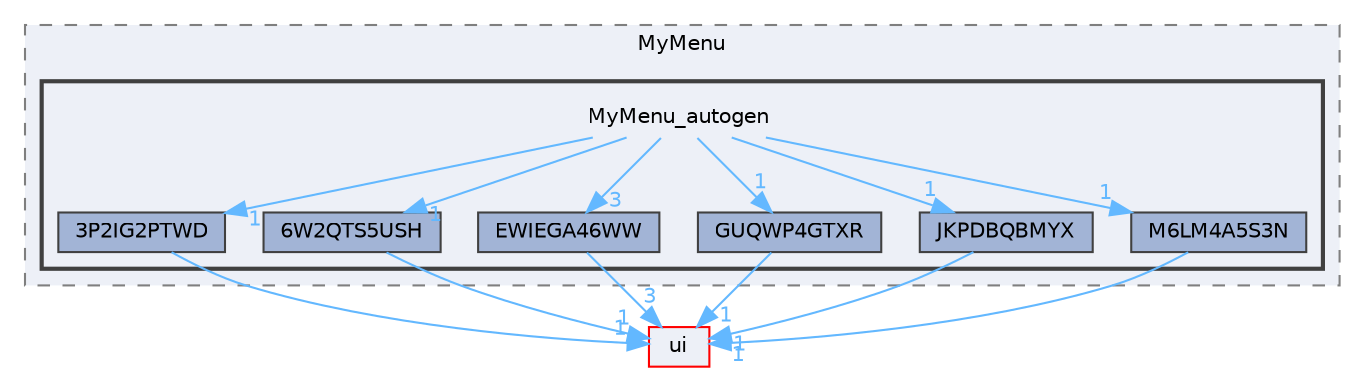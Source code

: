 digraph "MyMenu_autogen"
{
 // LATEX_PDF_SIZE
  bgcolor="transparent";
  edge [fontname=Helvetica,fontsize=10,labelfontname=Helvetica,labelfontsize=10];
  node [fontname=Helvetica,fontsize=10,shape=box,height=0.2,width=0.4];
  compound=true
  subgraph clusterdir_d3d35a5677f8c5a0b1fd213547f9a15a {
    graph [ bgcolor="#edf0f7", pencolor="grey50", label="MyMenu", fontname=Helvetica,fontsize=10 style="filled,dashed", URL="dir_d3d35a5677f8c5a0b1fd213547f9a15a.html",tooltip=""]
  subgraph clusterdir_b95884f1ed67fb9680f5c43f428c4d55 {
    graph [ bgcolor="#edf0f7", pencolor="grey25", label="", fontname=Helvetica,fontsize=10 style="filled,bold", URL="dir_b95884f1ed67fb9680f5c43f428c4d55.html",tooltip=""]
    dir_b95884f1ed67fb9680f5c43f428c4d55 [shape=plaintext, label="MyMenu_autogen"];
  dir_e293c73831cfeec2e3a5acb17f86c1b2 [label="3P2IG2PTWD", fillcolor="#a2b4d6", color="grey25", style="filled", URL="dir_e293c73831cfeec2e3a5acb17f86c1b2.html",tooltip=""];
  dir_a12cfdd3bffecbd6b536ddff622ef1be [label="6W2QTS5USH", fillcolor="#a2b4d6", color="grey25", style="filled", URL="dir_a12cfdd3bffecbd6b536ddff622ef1be.html",tooltip=""];
  dir_cf1ffdc92c26a120e325aa3deba09a13 [label="EWIEGA46WW", fillcolor="#a2b4d6", color="grey25", style="filled", URL="dir_cf1ffdc92c26a120e325aa3deba09a13.html",tooltip=""];
  dir_2d96eebda46d72ef95c5f5a15234164f [label="GUQWP4GTXR", fillcolor="#a2b4d6", color="grey25", style="filled", URL="dir_2d96eebda46d72ef95c5f5a15234164f.html",tooltip=""];
  dir_677802d4c39947a1dfa2beb7b2ad802c [label="JKPDBQBMYX", fillcolor="#a2b4d6", color="grey25", style="filled", URL="dir_677802d4c39947a1dfa2beb7b2ad802c.html",tooltip=""];
  dir_4e4ed609a166b74b6988ac5c98de02bf [label="M6LM4A5S3N", fillcolor="#a2b4d6", color="grey25", style="filled", URL="dir_4e4ed609a166b74b6988ac5c98de02bf.html",tooltip=""];
  }
  }
  dir_1788f8309b1a812dcb800a185471cf6c [label="ui", fillcolor="#edf0f7", color="red", style="filled", URL="dir_1788f8309b1a812dcb800a185471cf6c.html",tooltip=""];
  dir_b95884f1ed67fb9680f5c43f428c4d55->dir_2d96eebda46d72ef95c5f5a15234164f [headlabel="1", labeldistance=1.5 headhref="dir_000252_000130.html" href="dir_000252_000130.html" color="steelblue1" fontcolor="steelblue1"];
  dir_b95884f1ed67fb9680f5c43f428c4d55->dir_4e4ed609a166b74b6988ac5c98de02bf [headlabel="1", labeldistance=1.5 headhref="dir_000252_000200.html" href="dir_000252_000200.html" color="steelblue1" fontcolor="steelblue1"];
  dir_b95884f1ed67fb9680f5c43f428c4d55->dir_677802d4c39947a1dfa2beb7b2ad802c [headlabel="1", labeldistance=1.5 headhref="dir_000252_000158.html" href="dir_000252_000158.html" color="steelblue1" fontcolor="steelblue1"];
  dir_b95884f1ed67fb9680f5c43f428c4d55->dir_a12cfdd3bffecbd6b536ddff622ef1be [headlabel="1", labeldistance=1.5 headhref="dir_000252_000014.html" href="dir_000252_000014.html" color="steelblue1" fontcolor="steelblue1"];
  dir_b95884f1ed67fb9680f5c43f428c4d55->dir_cf1ffdc92c26a120e325aa3deba09a13 [headlabel="3", labeldistance=1.5 headhref="dir_000252_000113.html" href="dir_000252_000113.html" color="steelblue1" fontcolor="steelblue1"];
  dir_b95884f1ed67fb9680f5c43f428c4d55->dir_e293c73831cfeec2e3a5acb17f86c1b2 [headlabel="1", labeldistance=1.5 headhref="dir_000252_000004.html" href="dir_000252_000004.html" color="steelblue1" fontcolor="steelblue1"];
  dir_e293c73831cfeec2e3a5acb17f86c1b2->dir_1788f8309b1a812dcb800a185471cf6c [headlabel="1", labeldistance=1.5 headhref="dir_000004_000351.html" href="dir_000004_000351.html" color="steelblue1" fontcolor="steelblue1"];
  dir_a12cfdd3bffecbd6b536ddff622ef1be->dir_1788f8309b1a812dcb800a185471cf6c [headlabel="1", labeldistance=1.5 headhref="dir_000014_000351.html" href="dir_000014_000351.html" color="steelblue1" fontcolor="steelblue1"];
  dir_cf1ffdc92c26a120e325aa3deba09a13->dir_1788f8309b1a812dcb800a185471cf6c [headlabel="3", labeldistance=1.5 headhref="dir_000113_000351.html" href="dir_000113_000351.html" color="steelblue1" fontcolor="steelblue1"];
  dir_2d96eebda46d72ef95c5f5a15234164f->dir_1788f8309b1a812dcb800a185471cf6c [headlabel="1", labeldistance=1.5 headhref="dir_000130_000351.html" href="dir_000130_000351.html" color="steelblue1" fontcolor="steelblue1"];
  dir_677802d4c39947a1dfa2beb7b2ad802c->dir_1788f8309b1a812dcb800a185471cf6c [headlabel="1", labeldistance=1.5 headhref="dir_000158_000351.html" href="dir_000158_000351.html" color="steelblue1" fontcolor="steelblue1"];
  dir_4e4ed609a166b74b6988ac5c98de02bf->dir_1788f8309b1a812dcb800a185471cf6c [headlabel="1", labeldistance=1.5 headhref="dir_000200_000351.html" href="dir_000200_000351.html" color="steelblue1" fontcolor="steelblue1"];
}
